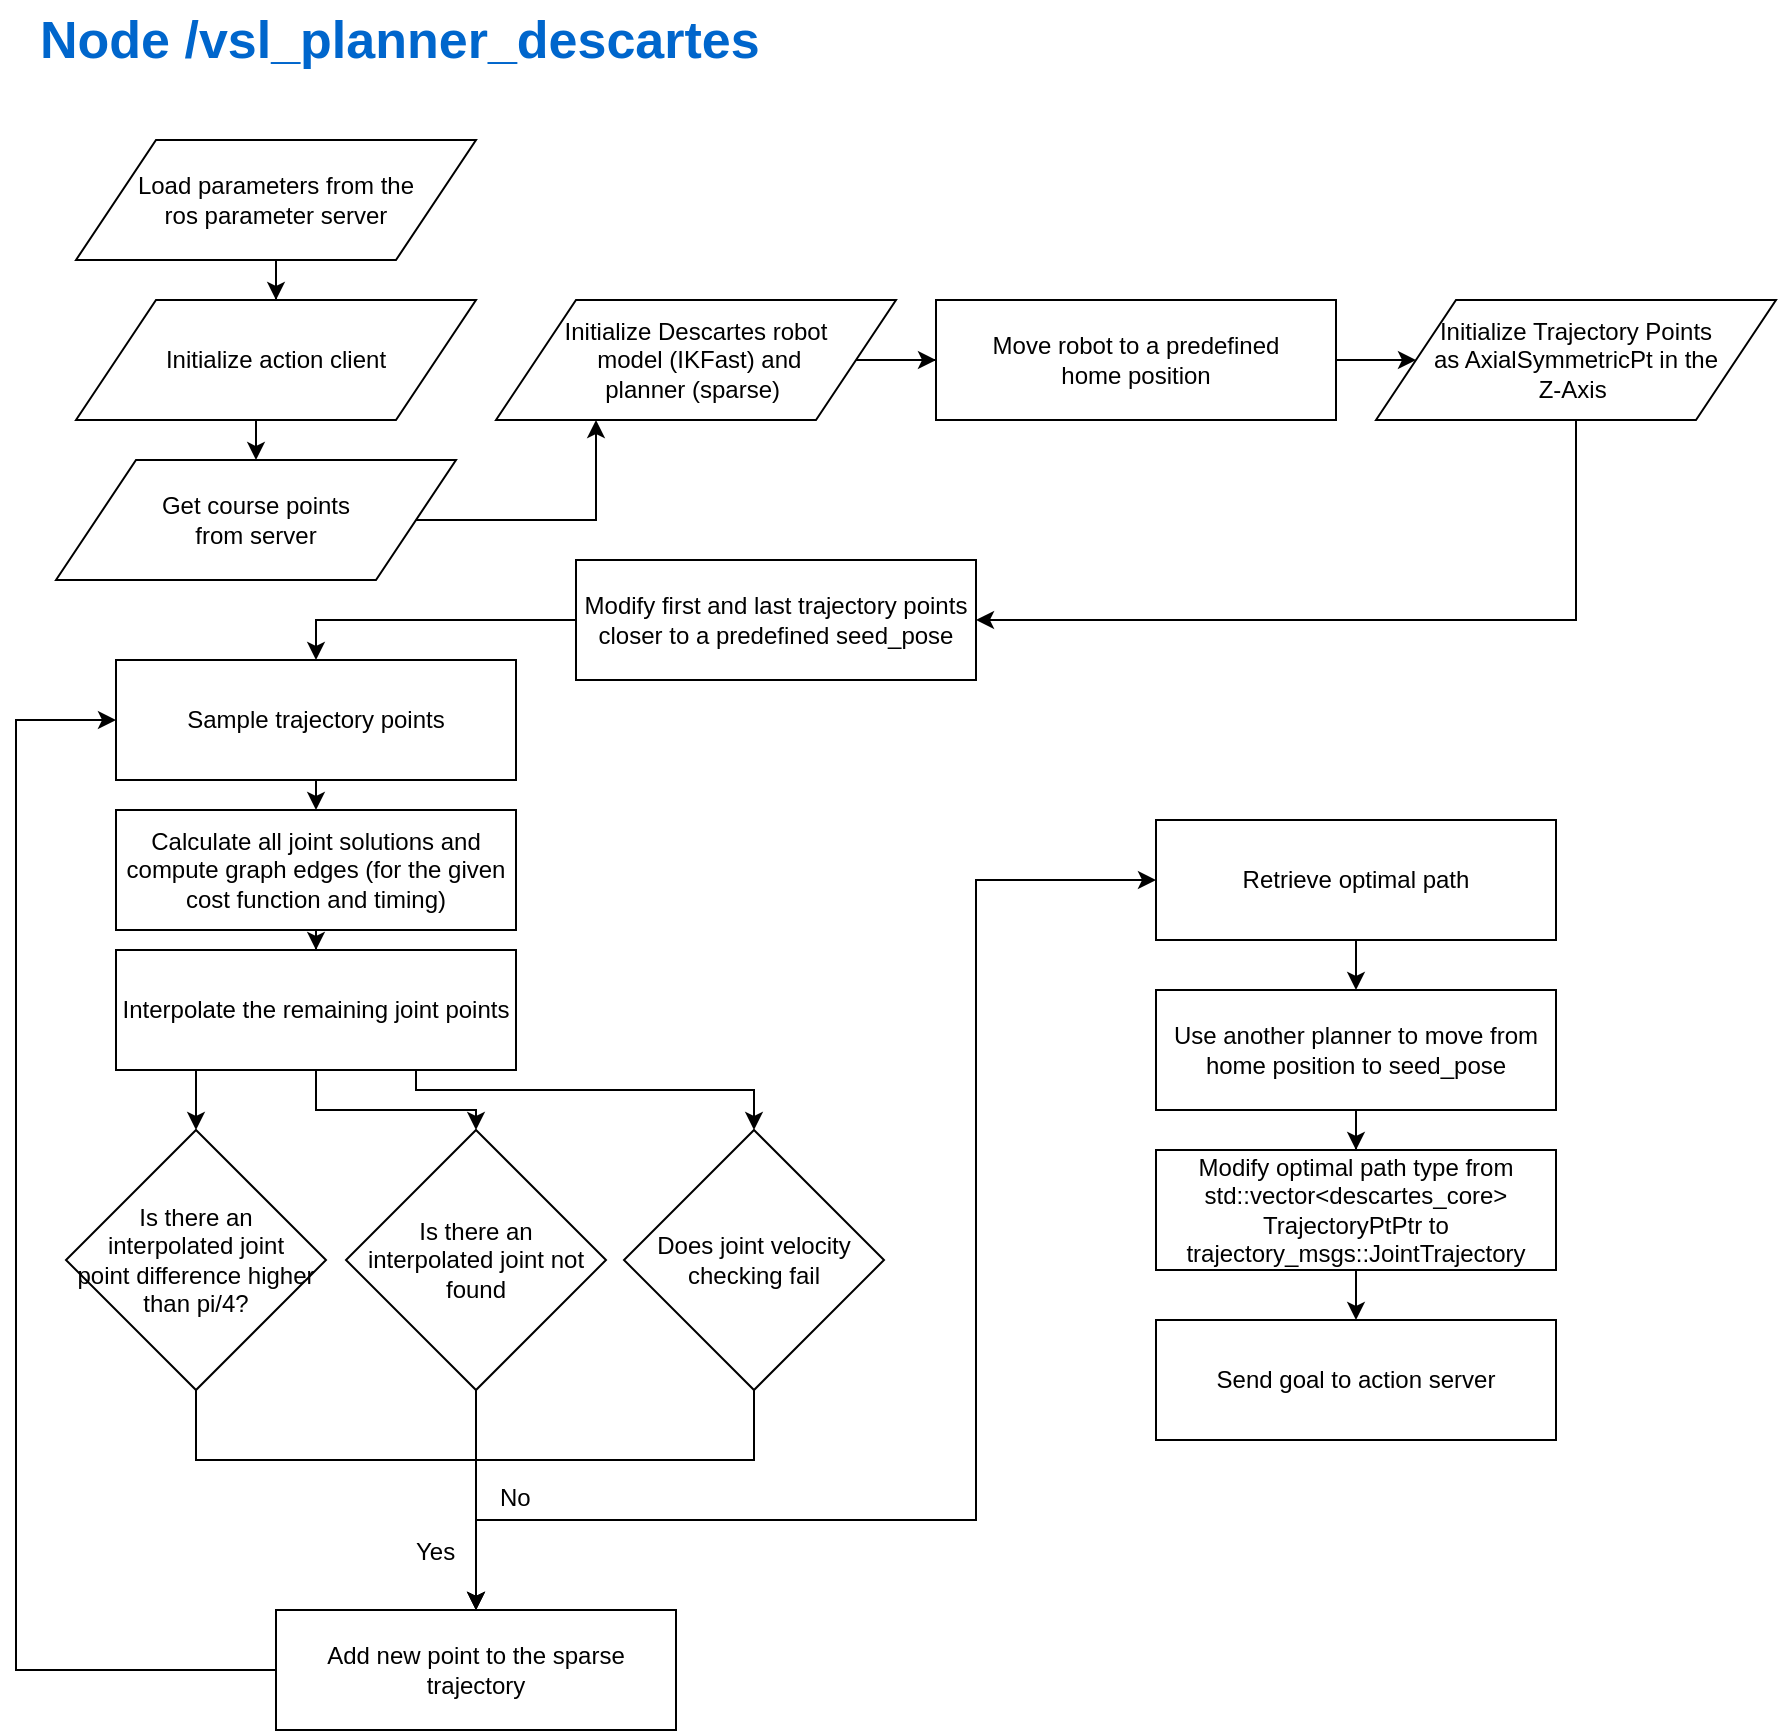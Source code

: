 <mxfile version="12.1.0" type="device" pages="1"><diagram id="UwdY-DsY8i46MmEzex0W" name="Page-1"><mxGraphModel dx="1341" dy="732" grid="1" gridSize="10" guides="1" tooltips="1" connect="1" arrows="1" fold="1" page="1" pageScale="1" pageWidth="1169" pageHeight="827" math="0" shadow="0"><root><mxCell id="0"/><mxCell id="1" parent="0"/><mxCell id="FA895TxX11iFMwuactxh-32" style="edgeStyle=orthogonalEdgeStyle;rounded=0;orthogonalLoop=1;jettySize=auto;html=1;exitX=0.5;exitY=1;exitDx=0;exitDy=0;fontSize=12;fontColor=#000000;" parent="1" source="FA895TxX11iFMwuactxh-1" target="FA895TxX11iFMwuactxh-2" edge="1"><mxGeometry relative="1" as="geometry"/></mxCell><mxCell id="FA895TxX11iFMwuactxh-1" value="Load&amp;nbsp;parameters from the &lt;br&gt;ros parameter server" style="shape=parallelogram;perimeter=parallelogramPerimeter;whiteSpace=wrap;html=1;" parent="1" vertex="1"><mxGeometry x="180" y="120" width="200" height="60" as="geometry"/></mxCell><mxCell id="FA895TxX11iFMwuactxh-33" style="edgeStyle=orthogonalEdgeStyle;rounded=0;orthogonalLoop=1;jettySize=auto;html=1;exitX=0.5;exitY=1;exitDx=0;exitDy=0;entryX=0.5;entryY=0;entryDx=0;entryDy=0;fontSize=12;fontColor=#000000;" parent="1" source="FA895TxX11iFMwuactxh-2" target="FA895TxX11iFMwuactxh-3" edge="1"><mxGeometry relative="1" as="geometry"/></mxCell><mxCell id="FA895TxX11iFMwuactxh-34" style="edgeStyle=orthogonalEdgeStyle;rounded=0;orthogonalLoop=1;jettySize=auto;html=1;exitX=1;exitY=0.5;exitDx=0;exitDy=0;entryX=0.25;entryY=1;entryDx=0;entryDy=0;fontSize=12;fontColor=#000000;" parent="1" source="FA895TxX11iFMwuactxh-3" target="FA895TxX11iFMwuactxh-4" edge="1"><mxGeometry relative="1" as="geometry"/></mxCell><mxCell id="FA895TxX11iFMwuactxh-2" value="Initialize action client" style="shape=parallelogram;perimeter=parallelogramPerimeter;whiteSpace=wrap;html=1;" parent="1" vertex="1"><mxGeometry x="180" y="200" width="200" height="60" as="geometry"/></mxCell><mxCell id="FA895TxX11iFMwuactxh-3" value="Get course points &lt;br&gt;from server" style="shape=parallelogram;perimeter=parallelogramPerimeter;whiteSpace=wrap;html=1;" parent="1" vertex="1"><mxGeometry x="170" y="280" width="200" height="60" as="geometry"/></mxCell><mxCell id="FA895TxX11iFMwuactxh-35" style="edgeStyle=orthogonalEdgeStyle;rounded=0;orthogonalLoop=1;jettySize=auto;html=1;exitX=1;exitY=0.5;exitDx=0;exitDy=0;entryX=0;entryY=0.5;entryDx=0;entryDy=0;fontSize=12;fontColor=#000000;" parent="1" source="FA895TxX11iFMwuactxh-4" target="FA895TxX11iFMwuactxh-6" edge="1"><mxGeometry relative="1" as="geometry"/></mxCell><mxCell id="FA895TxX11iFMwuactxh-4" value="Initialize Descartes robot&lt;br&gt;&amp;nbsp;model (IKFast) and &lt;br&gt;planner (sparse)&amp;nbsp;" style="shape=parallelogram;perimeter=parallelogramPerimeter;whiteSpace=wrap;html=1;" parent="1" vertex="1"><mxGeometry x="390" y="200" width="200" height="60" as="geometry"/></mxCell><mxCell id="FA895TxX11iFMwuactxh-36" style="edgeStyle=orthogonalEdgeStyle;rounded=0;orthogonalLoop=1;jettySize=auto;html=1;exitX=1;exitY=0.5;exitDx=0;exitDy=0;entryX=0;entryY=0.5;entryDx=0;entryDy=0;fontSize=12;fontColor=#000000;" parent="1" source="FA895TxX11iFMwuactxh-6" target="FA895TxX11iFMwuactxh-8" edge="1"><mxGeometry relative="1" as="geometry"/></mxCell><mxCell id="FA895TxX11iFMwuactxh-6" value="Move robot to a predefined &lt;br&gt;home position" style="rounded=0;whiteSpace=wrap;html=1;" parent="1" vertex="1"><mxGeometry x="610" y="200" width="200" height="60" as="geometry"/></mxCell><mxCell id="FA895TxX11iFMwuactxh-7" value="Node /vsl_planner_descartes" style="text;html=1;strokeColor=none;fillColor=none;align=left;verticalAlign=middle;whiteSpace=wrap;rounded=0;fontStyle=1;fontSize=26;fontColor=#0066CC;" parent="1" vertex="1"><mxGeometry x="160" y="50" width="400" height="40" as="geometry"/></mxCell><mxCell id="FA895TxX11iFMwuactxh-37" style="edgeStyle=orthogonalEdgeStyle;rounded=0;orthogonalLoop=1;jettySize=auto;html=1;exitX=0.5;exitY=1;exitDx=0;exitDy=0;entryX=1;entryY=0.5;entryDx=0;entryDy=0;fontSize=12;fontColor=#000000;" parent="1" source="FA895TxX11iFMwuactxh-8" target="FA895TxX11iFMwuactxh-9" edge="1"><mxGeometry relative="1" as="geometry"/></mxCell><mxCell id="FA895TxX11iFMwuactxh-8" value="Initialize Trajectory Points &lt;br&gt;as AxialSymmetricPt in the &lt;br&gt;Z-Axis&amp;nbsp;" style="shape=parallelogram;perimeter=parallelogramPerimeter;whiteSpace=wrap;html=1;" parent="1" vertex="1"><mxGeometry x="830" y="200" width="200" height="60" as="geometry"/></mxCell><mxCell id="FA895TxX11iFMwuactxh-38" style="edgeStyle=orthogonalEdgeStyle;rounded=0;orthogonalLoop=1;jettySize=auto;html=1;exitX=0;exitY=0.5;exitDx=0;exitDy=0;entryX=0.5;entryY=0;entryDx=0;entryDy=0;fontSize=12;fontColor=#000000;" parent="1" source="FA895TxX11iFMwuactxh-9" target="FA895TxX11iFMwuactxh-10" edge="1"><mxGeometry relative="1" as="geometry"/></mxCell><mxCell id="FA895TxX11iFMwuactxh-9" value="Modify first and last trajectory points closer to a predefined seed_pose" style="rounded=0;whiteSpace=wrap;html=1;" parent="1" vertex="1"><mxGeometry x="430" y="330" width="200" height="60" as="geometry"/></mxCell><mxCell id="ApB5MMkSr1JMsr_MYzqh-2" style="edgeStyle=orthogonalEdgeStyle;rounded=0;orthogonalLoop=1;jettySize=auto;html=1;exitX=0.5;exitY=1;exitDx=0;exitDy=0;entryX=0.5;entryY=0;entryDx=0;entryDy=0;" edge="1" parent="1" source="FA895TxX11iFMwuactxh-10" target="ApB5MMkSr1JMsr_MYzqh-1"><mxGeometry relative="1" as="geometry"/></mxCell><mxCell id="FA895TxX11iFMwuactxh-10" value="Sample trajectory points" style="rounded=0;whiteSpace=wrap;html=1;" parent="1" vertex="1"><mxGeometry x="200" y="380" width="200" height="60" as="geometry"/></mxCell><mxCell id="FA895TxX11iFMwuactxh-31" style="edgeStyle=orthogonalEdgeStyle;rounded=0;orthogonalLoop=1;jettySize=auto;html=1;exitX=0;exitY=0.5;exitDx=0;exitDy=0;entryX=0;entryY=0.5;entryDx=0;entryDy=0;fontSize=12;fontColor=#000000;" parent="1" source="FA895TxX11iFMwuactxh-11" target="FA895TxX11iFMwuactxh-10" edge="1"><mxGeometry relative="1" as="geometry"><Array as="points"><mxPoint x="150" y="885"/><mxPoint x="150" y="410"/></Array></mxGeometry></mxCell><mxCell id="FA895TxX11iFMwuactxh-11" value="Add new point to the sparse trajectory" style="rounded=0;whiteSpace=wrap;html=1;" parent="1" vertex="1"><mxGeometry x="280" y="855" width="200" height="60" as="geometry"/></mxCell><mxCell id="FA895TxX11iFMwuactxh-30" style="edgeStyle=orthogonalEdgeStyle;rounded=0;orthogonalLoop=1;jettySize=auto;html=1;exitX=0.5;exitY=1;exitDx=0;exitDy=0;entryX=0.5;entryY=0;entryDx=0;entryDy=0;fontSize=12;fontColor=#000000;" parent="1" source="FA895TxX11iFMwuactxh-12" target="FA895TxX11iFMwuactxh-11" edge="1"><mxGeometry relative="1" as="geometry"><Array as="points"><mxPoint x="240" y="780"/><mxPoint x="380" y="780"/></Array></mxGeometry></mxCell><mxCell id="FA895TxX11iFMwuactxh-12" value="&lt;font style=&quot;font-size: 12px&quot;&gt;Is there an &lt;br&gt;interpolated joint &lt;br&gt;point difference higher than pi/4?&lt;/font&gt;" style="rhombus;whiteSpace=wrap;html=1;fontSize=12;fontColor=#000000;align=center;" parent="1" vertex="1"><mxGeometry x="175" y="615" width="130" height="130" as="geometry"/></mxCell><mxCell id="FA895TxX11iFMwuactxh-27" style="edgeStyle=orthogonalEdgeStyle;rounded=0;orthogonalLoop=1;jettySize=auto;html=1;exitX=0.5;exitY=1;exitDx=0;exitDy=0;entryX=0;entryY=0.5;entryDx=0;entryDy=0;fontSize=12;fontColor=#000000;" parent="1" source="ApB5MMkSr1JMsr_MYzqh-6" target="FA895TxX11iFMwuactxh-20" edge="1"><mxGeometry relative="1" as="geometry"><mxPoint x="670" y="900" as="sourcePoint"/><Array as="points"><mxPoint x="380" y="810"/><mxPoint x="630" y="810"/><mxPoint x="630" y="490"/></Array></mxGeometry></mxCell><mxCell id="FA895TxX11iFMwuactxh-24" style="edgeStyle=orthogonalEdgeStyle;rounded=0;orthogonalLoop=1;jettySize=auto;html=1;exitX=0.5;exitY=1;exitDx=0;exitDy=0;fontSize=12;fontColor=#000000;" parent="1" source="FA895TxX11iFMwuactxh-20" target="FA895TxX11iFMwuactxh-21" edge="1"><mxGeometry relative="1" as="geometry"/></mxCell><mxCell id="FA895TxX11iFMwuactxh-20" value="Retrieve optimal path" style="rounded=0;whiteSpace=wrap;html=1;" parent="1" vertex="1"><mxGeometry x="720" y="460" width="200" height="60" as="geometry"/></mxCell><mxCell id="FA895TxX11iFMwuactxh-25" style="edgeStyle=orthogonalEdgeStyle;rounded=0;orthogonalLoop=1;jettySize=auto;html=1;exitX=0.5;exitY=1;exitDx=0;exitDy=0;fontSize=12;fontColor=#000000;" parent="1" source="FA895TxX11iFMwuactxh-21" target="FA895TxX11iFMwuactxh-22" edge="1"><mxGeometry relative="1" as="geometry"/></mxCell><mxCell id="FA895TxX11iFMwuactxh-21" value="Use another planner to move from home position to seed_pose" style="rounded=0;whiteSpace=wrap;html=1;" parent="1" vertex="1"><mxGeometry x="720" y="545" width="200" height="60" as="geometry"/></mxCell><mxCell id="FA895TxX11iFMwuactxh-26" style="edgeStyle=orthogonalEdgeStyle;rounded=0;orthogonalLoop=1;jettySize=auto;html=1;exitX=0.5;exitY=1;exitDx=0;exitDy=0;entryX=0.5;entryY=0;entryDx=0;entryDy=0;fontSize=12;fontColor=#000000;" parent="1" source="FA895TxX11iFMwuactxh-22" target="FA895TxX11iFMwuactxh-23" edge="1"><mxGeometry relative="1" as="geometry"/></mxCell><mxCell id="FA895TxX11iFMwuactxh-22" value="Modify optimal path type from std::vector&amp;lt;descartes_core&amp;gt; TrajectoryPtPtr to trajectory_msgs::JointTrajectory" style="rounded=0;whiteSpace=wrap;html=1;" parent="1" vertex="1"><mxGeometry x="720" y="625" width="200" height="60" as="geometry"/></mxCell><mxCell id="FA895TxX11iFMwuactxh-23" value="Send goal to action server" style="rounded=0;whiteSpace=wrap;html=1;" parent="1" vertex="1"><mxGeometry x="720" y="710" width="200" height="60" as="geometry"/></mxCell><mxCell id="FA895TxX11iFMwuactxh-39" value="No" style="text;html=1;fontSize=12;fontColor=#000000;" parent="1" vertex="1"><mxGeometry x="390" y="785" width="25" height="20" as="geometry"/></mxCell><mxCell id="FA895TxX11iFMwuactxh-40" value="Yes" style="text;html=1;fontSize=12;fontColor=#000000;" parent="1" vertex="1"><mxGeometry x="347.5" y="812" width="25" height="30" as="geometry"/></mxCell><mxCell id="ApB5MMkSr1JMsr_MYzqh-4" style="edgeStyle=orthogonalEdgeStyle;rounded=0;orthogonalLoop=1;jettySize=auto;html=1;exitX=0.5;exitY=1;exitDx=0;exitDy=0;" edge="1" parent="1" source="ApB5MMkSr1JMsr_MYzqh-1" target="ApB5MMkSr1JMsr_MYzqh-3"><mxGeometry relative="1" as="geometry"/></mxCell><mxCell id="ApB5MMkSr1JMsr_MYzqh-1" value="Calculate all joint solutions and compute graph edges (for the given cost function and timing)" style="rounded=0;whiteSpace=wrap;html=1;" vertex="1" parent="1"><mxGeometry x="200" y="455" width="200" height="60" as="geometry"/></mxCell><mxCell id="ApB5MMkSr1JMsr_MYzqh-9" style="edgeStyle=orthogonalEdgeStyle;rounded=0;orthogonalLoop=1;jettySize=auto;html=1;exitX=0.25;exitY=1;exitDx=0;exitDy=0;entryX=0.5;entryY=0;entryDx=0;entryDy=0;" edge="1" parent="1" source="ApB5MMkSr1JMsr_MYzqh-3" target="FA895TxX11iFMwuactxh-12"><mxGeometry relative="1" as="geometry"/></mxCell><mxCell id="ApB5MMkSr1JMsr_MYzqh-10" style="edgeStyle=orthogonalEdgeStyle;rounded=0;orthogonalLoop=1;jettySize=auto;html=1;exitX=0.5;exitY=1;exitDx=0;exitDy=0;entryX=0.5;entryY=0;entryDx=0;entryDy=0;" edge="1" parent="1" source="ApB5MMkSr1JMsr_MYzqh-3" target="ApB5MMkSr1JMsr_MYzqh-6"><mxGeometry relative="1" as="geometry"/></mxCell><mxCell id="ApB5MMkSr1JMsr_MYzqh-13" style="edgeStyle=orthogonalEdgeStyle;rounded=0;orthogonalLoop=1;jettySize=auto;html=1;exitX=0.75;exitY=1;exitDx=0;exitDy=0;entryX=0.5;entryY=0;entryDx=0;entryDy=0;" edge="1" parent="1" source="ApB5MMkSr1JMsr_MYzqh-3" target="ApB5MMkSr1JMsr_MYzqh-7"><mxGeometry relative="1" as="geometry"><Array as="points"><mxPoint x="350" y="595"/><mxPoint x="519" y="595"/></Array></mxGeometry></mxCell><mxCell id="ApB5MMkSr1JMsr_MYzqh-3" value="Interpolate the remaining joint points" style="rounded=0;whiteSpace=wrap;html=1;" vertex="1" parent="1"><mxGeometry x="200" y="525" width="200" height="60" as="geometry"/></mxCell><mxCell id="ApB5MMkSr1JMsr_MYzqh-14" style="edgeStyle=orthogonalEdgeStyle;rounded=0;orthogonalLoop=1;jettySize=auto;html=1;exitX=0.5;exitY=1;exitDx=0;exitDy=0;" edge="1" parent="1" source="ApB5MMkSr1JMsr_MYzqh-6" target="FA895TxX11iFMwuactxh-11"><mxGeometry relative="1" as="geometry"><Array as="points"><mxPoint x="380" y="890"/><mxPoint x="380" y="890"/></Array></mxGeometry></mxCell><mxCell id="ApB5MMkSr1JMsr_MYzqh-6" value="Is there an &lt;br&gt;interpolated joint not found" style="rhombus;whiteSpace=wrap;html=1;fontSize=12;fontColor=#000000;align=center;" vertex="1" parent="1"><mxGeometry x="315" y="615" width="130" height="130" as="geometry"/></mxCell><mxCell id="ApB5MMkSr1JMsr_MYzqh-15" style="edgeStyle=orthogonalEdgeStyle;rounded=0;orthogonalLoop=1;jettySize=auto;html=1;exitX=0.5;exitY=1;exitDx=0;exitDy=0;entryX=0.5;entryY=0;entryDx=0;entryDy=0;" edge="1" parent="1" source="ApB5MMkSr1JMsr_MYzqh-7" target="FA895TxX11iFMwuactxh-11"><mxGeometry relative="1" as="geometry"><Array as="points"><mxPoint x="519" y="780"/><mxPoint x="380" y="780"/></Array></mxGeometry></mxCell><mxCell id="ApB5MMkSr1JMsr_MYzqh-7" value="Does joint velocity checking fail" style="rhombus;whiteSpace=wrap;html=1;fontSize=12;fontColor=#000000;align=center;" vertex="1" parent="1"><mxGeometry x="454" y="615" width="130" height="130" as="geometry"/></mxCell></root></mxGraphModel></diagram></mxfile>